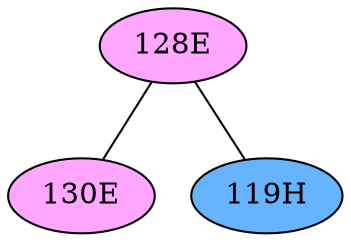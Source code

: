 // The Round Table
graph {
	"128E" [fillcolor="#FFA6FF" style=radial]
	"130E" [fillcolor="#FFA6FF" style=radial]
	"128E" -- "130E" [penwidth=1]
	"128E" [fillcolor="#FFA6FF" style=radial]
	"119H" [fillcolor="#66B3FF" style=radial]
	"128E" -- "119H" [penwidth=1]
}
